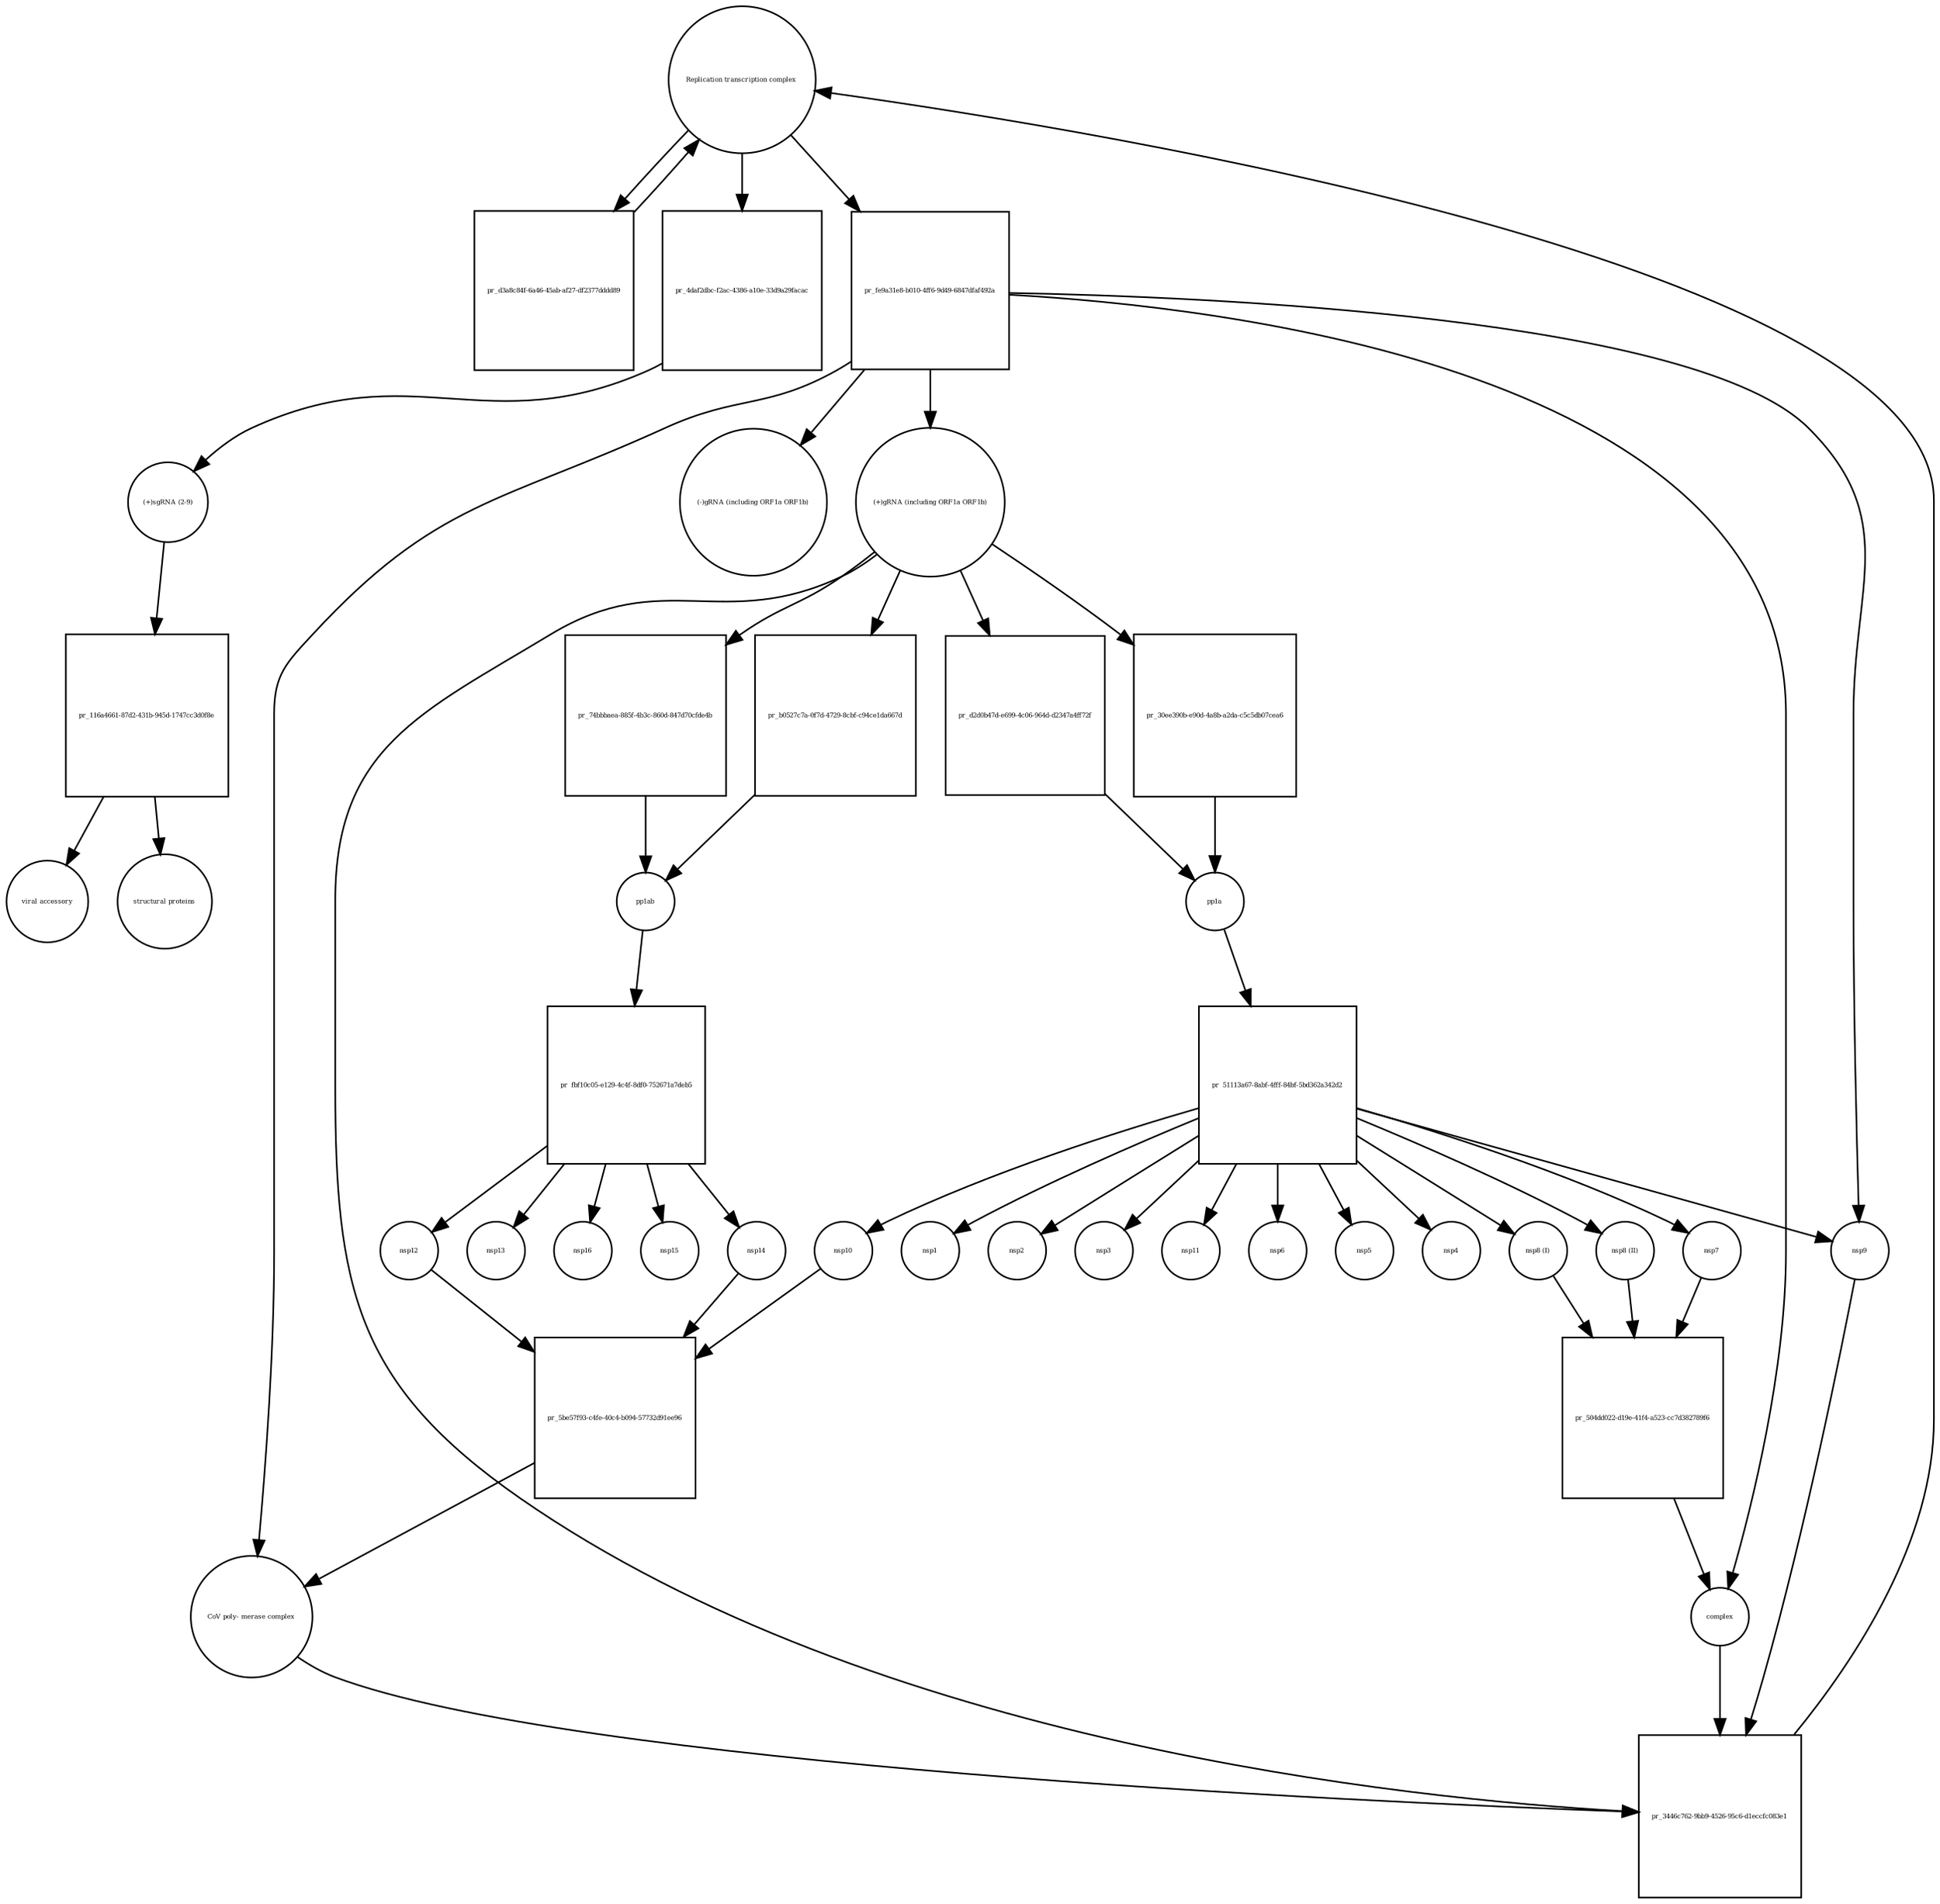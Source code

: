 strict digraph  {
"Replication transcription complex " [annotation="", bipartite=0, cls=complex, fontsize=4, label="Replication transcription complex ", shape=circle];
"pr_d3a8c84f-6a46-45ab-af27-df2377dddd89" [annotation="", bipartite=1, cls=process, fontsize=4, label="pr_d3a8c84f-6a46-45ab-af27-df2377dddd89", shape=square];
"pr_b0527c7a-0f7d-4729-8cbf-c94ce1da667d" [annotation="", bipartite=1, cls=process, fontsize=4, label="pr_b0527c7a-0f7d-4729-8cbf-c94ce1da667d", shape=square];
pp1ab [annotation="", bipartite=0, cls=macromolecule, fontsize=4, label=pp1ab, shape=circle];
"(+)gRNA (including ORF1a ORF1b)" [annotation="", bipartite=0, cls="nucleic acid feature", fontsize=4, label="(+)gRNA (including ORF1a ORF1b)", shape=circle];
"pr_d2d0b47d-e699-4c06-964d-d2347a4ff72f" [annotation="", bipartite=1, cls=process, fontsize=4, label="pr_d2d0b47d-e699-4c06-964d-d2347a4ff72f", shape=square];
pp1a [annotation="", bipartite=0, cls=macromolecule, fontsize=4, label=pp1a, shape=circle];
"nsp8 (I)" [annotation="", bipartite=0, cls=macromolecule, fontsize=4, label="nsp8 (I)", shape=circle];
"pr_504dd022-d19e-41f4-a523-cc7d382789f6" [annotation="", bipartite=1, cls=process, fontsize=4, label="pr_504dd022-d19e-41f4-a523-cc7d382789f6", shape=square];
complex [annotation="", bipartite=0, cls=complex, fontsize=4, label=complex, shape=circle];
"nsp8 (II)" [annotation="", bipartite=0, cls=macromolecule, fontsize=4, label="nsp8 (II)", shape=circle];
nsp7 [annotation="", bipartite=0, cls=macromolecule, fontsize=4, label=nsp7, shape=circle];
"CoV poly- merase complex" [annotation="", bipartite=0, cls=complex, fontsize=4, label="CoV poly- merase complex", shape=circle];
"pr_3446c762-9bb9-4526-95c6-d1eccfc083e1" [annotation="", bipartite=1, cls=process, fontsize=4, label="pr_3446c762-9bb9-4526-95c6-d1eccfc083e1", shape=square];
nsp9 [annotation="", bipartite=0, cls=macromolecule, fontsize=4, label=nsp9, shape=circle];
"pr_4daf2dbc-f2ac-4386-a10e-33d9a29facac" [annotation="", bipartite=1, cls=process, fontsize=4, label="pr_4daf2dbc-f2ac-4386-a10e-33d9a29facac", shape=square];
"(+)sgRNA (2-9)" [annotation="", bipartite=0, cls="nucleic acid feature", fontsize=4, label="(+)sgRNA (2-9)", shape=circle];
"pr_116a4661-87d2-431b-945d-1747cc3d0f8e" [annotation="", bipartite=1, cls=process, fontsize=4, label="pr_116a4661-87d2-431b-945d-1747cc3d0f8e", shape=square];
"viral accessory" [annotation="", bipartite=0, cls=macromolecule, fontsize=4, label="viral accessory", shape=circle];
"structural proteins" [annotation="", bipartite=0, cls=macromolecule, fontsize=4, label="structural proteins", shape=circle];
"pr_fbf10c05-e129-4c4f-8df0-752671a7deb5" [annotation="", bipartite=1, cls="omitted process", fontsize=4, label="pr_fbf10c05-e129-4c4f-8df0-752671a7deb5", shape=square];
nsp12 [annotation="", bipartite=0, cls=macromolecule, fontsize=4, label=nsp12, shape=circle];
nsp14 [annotation="", bipartite=0, cls=macromolecule, fontsize=4, label=nsp14, shape=circle];
nsp13 [annotation="", bipartite=0, cls=macromolecule, fontsize=4, label=nsp13, shape=circle];
nsp16 [annotation="", bipartite=0, cls=macromolecule, fontsize=4, label=nsp16, shape=circle];
nsp15 [annotation="", bipartite=0, cls=macromolecule, fontsize=4, label=nsp15, shape=circle];
"pr_fe9a31e8-b010-4ff6-9d49-6847dfaf492a" [annotation="", bipartite=1, cls=process, fontsize=4, label="pr_fe9a31e8-b010-4ff6-9d49-6847dfaf492a", shape=square];
"(-)gRNA (including ORF1a ORF1b)" [annotation="", bipartite=0, cls="nucleic acid feature", fontsize=4, label="(-)gRNA (including ORF1a ORF1b)", shape=circle];
"pr_51113a67-8abf-4fff-84bf-5bd362a342d2" [annotation="", bipartite=1, cls="omitted process", fontsize=4, label="pr_51113a67-8abf-4fff-84bf-5bd362a342d2", shape=square];
nsp1 [annotation="", bipartite=0, cls=macromolecule, fontsize=4, label=nsp1, shape=circle];
nsp2 [annotation="", bipartite=0, cls=macromolecule, fontsize=4, label=nsp2, shape=circle];
nsp3 [annotation="", bipartite=0, cls=macromolecule, fontsize=4, label=nsp3, shape=circle];
nsp11 [annotation="", bipartite=0, cls=macromolecule, fontsize=4, label=nsp11, shape=circle];
nsp6 [annotation="", bipartite=0, cls=macromolecule, fontsize=4, label=nsp6, shape=circle];
nsp5 [annotation="", bipartite=0, cls=macromolecule, fontsize=4, label=nsp5, shape=circle];
nsp4 [annotation="", bipartite=0, cls=macromolecule, fontsize=4, label=nsp4, shape=circle];
nsp10 [annotation="", bipartite=0, cls=macromolecule, fontsize=4, label=nsp10, shape=circle];
"pr_30ee390b-e90d-4a8b-a2da-c5c5db07cea6" [annotation="", bipartite=1, cls=process, fontsize=4, label="pr_30ee390b-e90d-4a8b-a2da-c5c5db07cea6", shape=square];
"pr_74bbbaea-885f-4b3c-860d-847d70cfde4b" [annotation="", bipartite=1, cls=process, fontsize=4, label="pr_74bbbaea-885f-4b3c-860d-847d70cfde4b", shape=square];
"pr_5be57f93-c4fe-40c4-b094-57732d91ee96" [annotation="", bipartite=1, cls=process, fontsize=4, label="pr_5be57f93-c4fe-40c4-b094-57732d91ee96", shape=square];
"Replication transcription complex " -> "pr_d3a8c84f-6a46-45ab-af27-df2377dddd89"  [annotation="", interaction_type=consumption];
"Replication transcription complex " -> "pr_4daf2dbc-f2ac-4386-a10e-33d9a29facac"  [annotation="", interaction_type="necessary stimulation"];
"Replication transcription complex " -> "pr_fe9a31e8-b010-4ff6-9d49-6847dfaf492a"  [annotation="", interaction_type=consumption];
"pr_d3a8c84f-6a46-45ab-af27-df2377dddd89" -> "Replication transcription complex "  [annotation="", interaction_type=production];
"pr_b0527c7a-0f7d-4729-8cbf-c94ce1da667d" -> pp1ab  [annotation="", interaction_type=production];
pp1ab -> "pr_fbf10c05-e129-4c4f-8df0-752671a7deb5"  [annotation="", interaction_type=consumption];
"(+)gRNA (including ORF1a ORF1b)" -> "pr_b0527c7a-0f7d-4729-8cbf-c94ce1da667d"  [annotation="", interaction_type="necessary stimulation"];
"(+)gRNA (including ORF1a ORF1b)" -> "pr_d2d0b47d-e699-4c06-964d-d2347a4ff72f"  [annotation="", interaction_type="necessary stimulation"];
"(+)gRNA (including ORF1a ORF1b)" -> "pr_3446c762-9bb9-4526-95c6-d1eccfc083e1"  [annotation="", interaction_type=consumption];
"(+)gRNA (including ORF1a ORF1b)" -> "pr_30ee390b-e90d-4a8b-a2da-c5c5db07cea6"  [annotation="", interaction_type="necessary stimulation"];
"(+)gRNA (including ORF1a ORF1b)" -> "pr_74bbbaea-885f-4b3c-860d-847d70cfde4b"  [annotation="", interaction_type="necessary stimulation"];
"pr_d2d0b47d-e699-4c06-964d-d2347a4ff72f" -> pp1a  [annotation="", interaction_type=production];
pp1a -> "pr_51113a67-8abf-4fff-84bf-5bd362a342d2"  [annotation="", interaction_type=consumption];
"nsp8 (I)" -> "pr_504dd022-d19e-41f4-a523-cc7d382789f6"  [annotation="", interaction_type=consumption];
"pr_504dd022-d19e-41f4-a523-cc7d382789f6" -> complex  [annotation="", interaction_type=production];
complex -> "pr_3446c762-9bb9-4526-95c6-d1eccfc083e1"  [annotation="", interaction_type=consumption];
"nsp8 (II)" -> "pr_504dd022-d19e-41f4-a523-cc7d382789f6"  [annotation="", interaction_type=consumption];
nsp7 -> "pr_504dd022-d19e-41f4-a523-cc7d382789f6"  [annotation="", interaction_type=consumption];
"CoV poly- merase complex" -> "pr_3446c762-9bb9-4526-95c6-d1eccfc083e1"  [annotation="", interaction_type=consumption];
"pr_3446c762-9bb9-4526-95c6-d1eccfc083e1" -> "Replication transcription complex "  [annotation="", interaction_type=production];
nsp9 -> "pr_3446c762-9bb9-4526-95c6-d1eccfc083e1"  [annotation="", interaction_type=consumption];
"pr_4daf2dbc-f2ac-4386-a10e-33d9a29facac" -> "(+)sgRNA (2-9)"  [annotation="", interaction_type=production];
"(+)sgRNA (2-9)" -> "pr_116a4661-87d2-431b-945d-1747cc3d0f8e"  [annotation="", interaction_type="necessary stimulation"];
"pr_116a4661-87d2-431b-945d-1747cc3d0f8e" -> "viral accessory"  [annotation="", interaction_type=production];
"pr_116a4661-87d2-431b-945d-1747cc3d0f8e" -> "structural proteins"  [annotation="", interaction_type=production];
"pr_fbf10c05-e129-4c4f-8df0-752671a7deb5" -> nsp12  [annotation="", interaction_type=production];
"pr_fbf10c05-e129-4c4f-8df0-752671a7deb5" -> nsp14  [annotation="", interaction_type=production];
"pr_fbf10c05-e129-4c4f-8df0-752671a7deb5" -> nsp13  [annotation="", interaction_type=production];
"pr_fbf10c05-e129-4c4f-8df0-752671a7deb5" -> nsp16  [annotation="", interaction_type=production];
"pr_fbf10c05-e129-4c4f-8df0-752671a7deb5" -> nsp15  [annotation="", interaction_type=production];
nsp12 -> "pr_5be57f93-c4fe-40c4-b094-57732d91ee96"  [annotation="", interaction_type=consumption];
nsp14 -> "pr_5be57f93-c4fe-40c4-b094-57732d91ee96"  [annotation="", interaction_type=consumption];
"pr_fe9a31e8-b010-4ff6-9d49-6847dfaf492a" -> "CoV poly- merase complex"  [annotation="", interaction_type=production];
"pr_fe9a31e8-b010-4ff6-9d49-6847dfaf492a" -> complex  [annotation="", interaction_type=production];
"pr_fe9a31e8-b010-4ff6-9d49-6847dfaf492a" -> nsp9  [annotation="", interaction_type=production];
"pr_fe9a31e8-b010-4ff6-9d49-6847dfaf492a" -> "(+)gRNA (including ORF1a ORF1b)"  [annotation="", interaction_type=production];
"pr_fe9a31e8-b010-4ff6-9d49-6847dfaf492a" -> "(-)gRNA (including ORF1a ORF1b)"  [annotation="", interaction_type=production];
"pr_51113a67-8abf-4fff-84bf-5bd362a342d2" -> "nsp8 (I)"  [annotation="", interaction_type=production];
"pr_51113a67-8abf-4fff-84bf-5bd362a342d2" -> "nsp8 (II)"  [annotation="", interaction_type=production];
"pr_51113a67-8abf-4fff-84bf-5bd362a342d2" -> nsp7  [annotation="", interaction_type=production];
"pr_51113a67-8abf-4fff-84bf-5bd362a342d2" -> nsp9  [annotation="", interaction_type=production];
"pr_51113a67-8abf-4fff-84bf-5bd362a342d2" -> nsp1  [annotation="", interaction_type=production];
"pr_51113a67-8abf-4fff-84bf-5bd362a342d2" -> nsp2  [annotation="", interaction_type=production];
"pr_51113a67-8abf-4fff-84bf-5bd362a342d2" -> nsp3  [annotation="", interaction_type=production];
"pr_51113a67-8abf-4fff-84bf-5bd362a342d2" -> nsp11  [annotation="", interaction_type=production];
"pr_51113a67-8abf-4fff-84bf-5bd362a342d2" -> nsp6  [annotation="", interaction_type=production];
"pr_51113a67-8abf-4fff-84bf-5bd362a342d2" -> nsp5  [annotation="", interaction_type=production];
"pr_51113a67-8abf-4fff-84bf-5bd362a342d2" -> nsp4  [annotation="", interaction_type=production];
"pr_51113a67-8abf-4fff-84bf-5bd362a342d2" -> nsp10  [annotation="", interaction_type=production];
nsp10 -> "pr_5be57f93-c4fe-40c4-b094-57732d91ee96"  [annotation="", interaction_type=consumption];
"pr_30ee390b-e90d-4a8b-a2da-c5c5db07cea6" -> pp1a  [annotation="", interaction_type=production];
"pr_74bbbaea-885f-4b3c-860d-847d70cfde4b" -> pp1ab  [annotation="", interaction_type=production];
"pr_5be57f93-c4fe-40c4-b094-57732d91ee96" -> "CoV poly- merase complex"  [annotation="", interaction_type=production];
}
